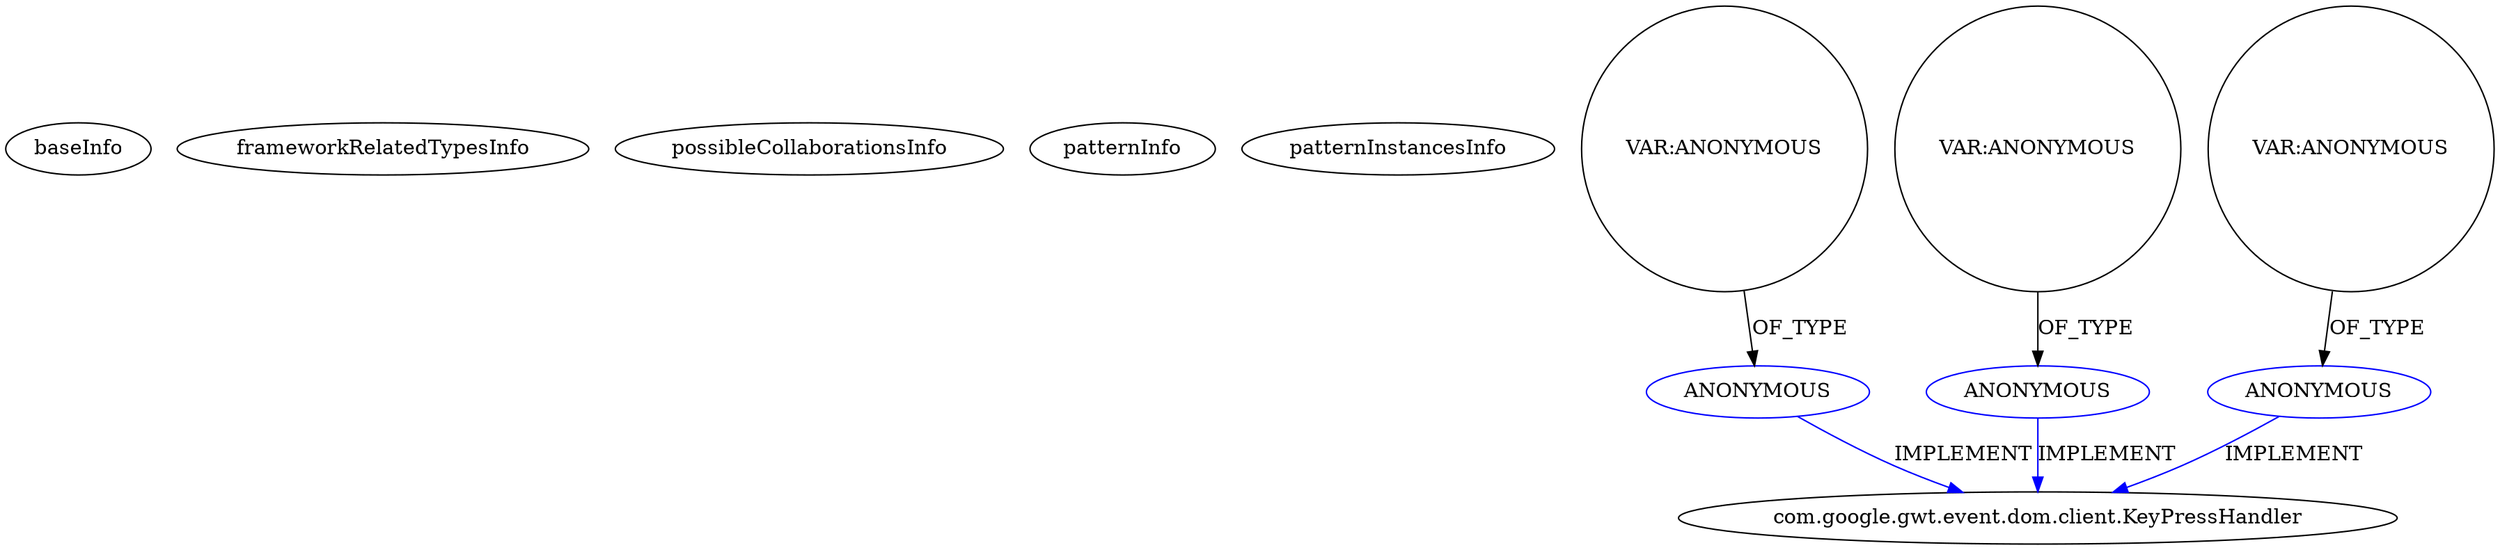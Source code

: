 digraph {
baseInfo[graphId=461,category="pattern",isAnonymous=false,possibleRelation=false]
frameworkRelatedTypesInfo[]
possibleCollaborationsInfo[]
patternInfo[frequency=2.0,patternRootClient=null]
patternInstancesInfo[0="hmiguellima-ugat~/hmiguellima-ugat/ugat-master/src/org/ucp/ugat/client/common/ui/ModalDialog.java~ModalDialog~3054",1="chrte-TemperatureWatcher~/chrte-TemperatureWatcher/TemperatureWatcher-master/src/com/google/gwt/sample/stockwatcher/client/TemperatureWatcher.java~TemperatureWatcher~1066"]
1[label="com.google.gwt.event.dom.client.KeyPressHandler",vertexType="FRAMEWORK_INTERFACE_TYPE",isFrameworkType=false]
198[label="ANONYMOUS",vertexType="REFERENCE_ANONYMOUS_DECLARATION",isFrameworkType=false,color=blue]
164[label="ANONYMOUS",vertexType="REFERENCE_ANONYMOUS_DECLARATION",isFrameworkType=false,color=blue]
136[label="ANONYMOUS",vertexType="REFERENCE_ANONYMOUS_DECLARATION",isFrameworkType=false,color=blue]
163[label="VAR:ANONYMOUS",vertexType="VARIABLE_EXPRESION",isFrameworkType=false,shape=circle]
197[label="VAR:ANONYMOUS",vertexType="VARIABLE_EXPRESION",isFrameworkType=false,shape=circle]
135[label="VAR:ANONYMOUS",vertexType="VARIABLE_EXPRESION",isFrameworkType=false,shape=circle]
198->1[label="IMPLEMENT",color=blue]
164->1[label="IMPLEMENT",color=blue]
163->164[label="OF_TYPE"]
136->1[label="IMPLEMENT",color=blue]
197->198[label="OF_TYPE"]
135->136[label="OF_TYPE"]
}
